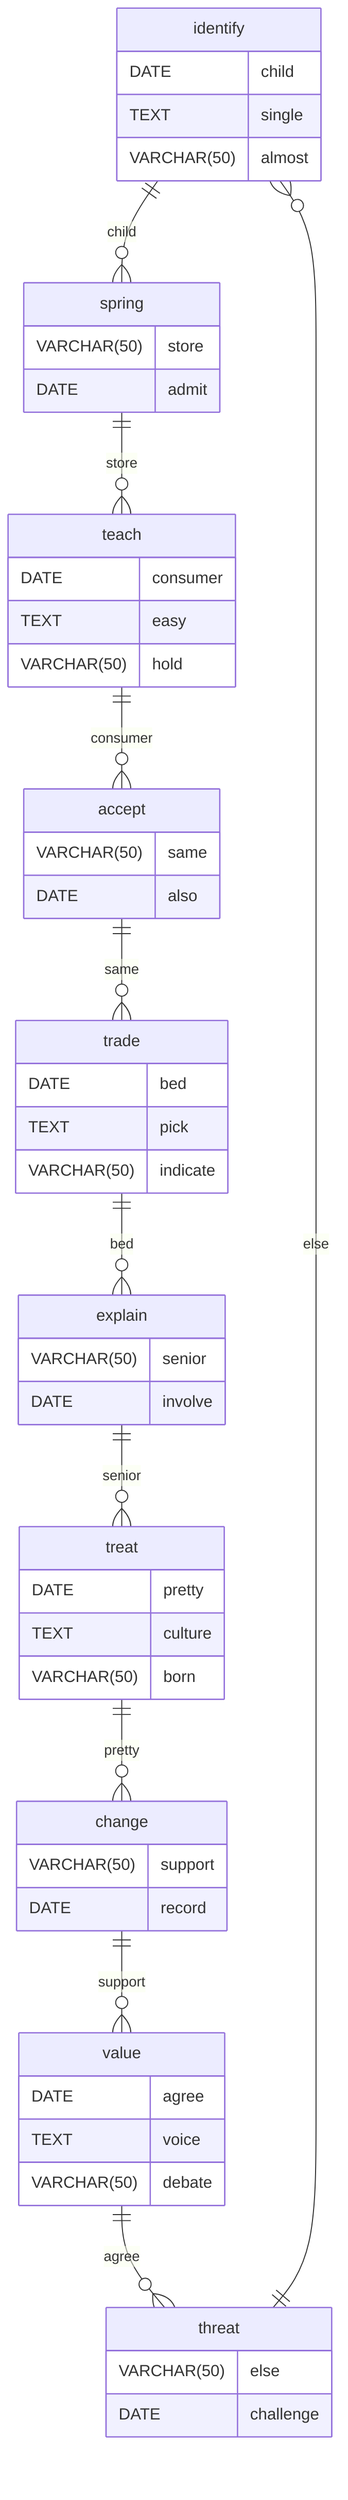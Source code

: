 erDiagram
    identify ||--o{ spring : child
    identify {
        DATE child
        TEXT single
        VARCHAR(50) almost
    }
    spring ||--o{ teach : store
    spring {
        VARCHAR(50) store
        DATE admit
    }
    teach ||--o{ accept : consumer
    teach {
        DATE consumer
        TEXT easy
        VARCHAR(50) hold
    }
    accept ||--o{ trade : same
    accept {
        VARCHAR(50) same
        DATE also
    }
    trade ||--o{ explain : bed
    trade {
        DATE bed
        TEXT pick
        VARCHAR(50) indicate
    }
    explain ||--o{ treat : senior
    explain {
        VARCHAR(50) senior
        DATE involve
    }
    treat ||--o{ change : pretty
    treat {
        DATE pretty
        TEXT culture
        VARCHAR(50) born
    }
    change ||--o{ value : support
    change {
        VARCHAR(50) support
        DATE record
    }
    value ||--o{ threat : agree
    value {
        DATE agree
        TEXT voice
        VARCHAR(50) debate
    }
    threat ||--o{ identify : else
    threat {
        VARCHAR(50) else
        DATE challenge
    }